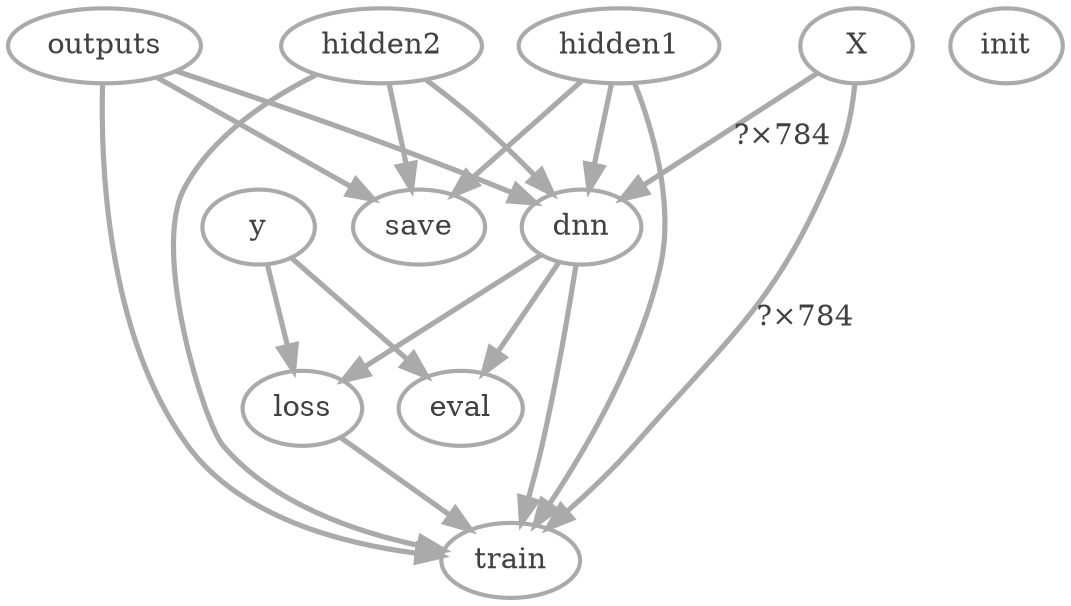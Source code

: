 digraph G {
	graph [color=white fillcolor=white fontcolor="#414141" style=rounded]
	node [color="#aaaaaa" fillcolor=white fontcolor="#414141" penwidth=2 style=filled]
	edge [arrowsize=1.2 color="#aaaaaa" fontcolor="#414141" penwidth=2.5]
	outputs [label=outputs]
	dnn [label=dnn]
	y [label=y]
	loss [label=loss]
	eval [label=eval]
	train [label=train]
	init [label=init]
	hidden2 [label=hidden2]
	save [label=save]
	X [label=X]
	hidden1 [label=hidden1]
	outputs -> dnn
	X -> dnn [label="?×784"]
	hidden2 -> dnn
	hidden1 -> dnn
	dnn -> loss
	y -> loss [label=""]
	outputs -> train
	dnn -> train
	loss -> train
	X -> train [label="?×784"]
	hidden1 -> train
	hidden2 -> train
	outputs -> save
	hidden2 -> save
	hidden1 -> save
	dnn -> eval
	y -> eval [label=""]
}
